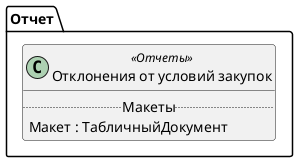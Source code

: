 ﻿@startuml ОтклоненияОтУсловийЗакупок
'!include templates.wsd
'..\include templates.wsd
class Отчет.ОтклоненияОтУсловийЗакупок as "Отклонения от условий закупок" <<Отчеты>>
{
..Макеты..
Макет : ТабличныйДокумент
}
@enduml
